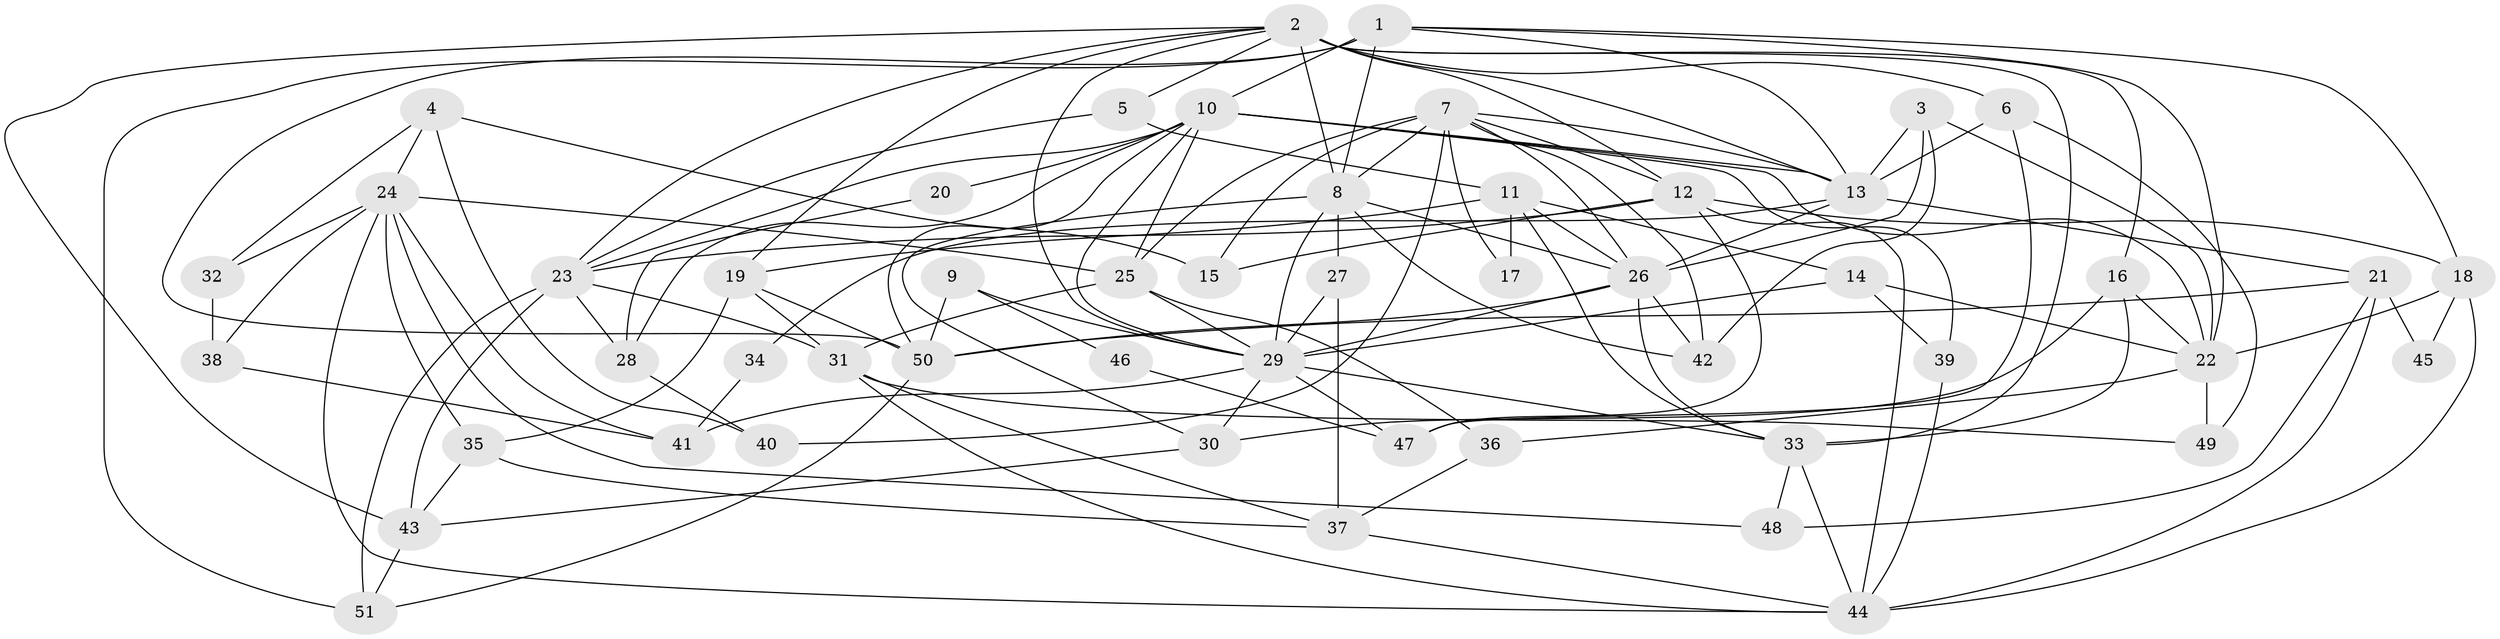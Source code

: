 // original degree distribution, {2: 0.10891089108910891, 5: 0.1782178217821782, 4: 0.4158415841584158, 3: 0.2079207920792079, 6: 0.039603960396039604, 7: 0.0297029702970297, 8: 0.019801980198019802}
// Generated by graph-tools (version 1.1) at 2025/36/03/09/25 02:36:17]
// undirected, 51 vertices, 131 edges
graph export_dot {
graph [start="1"]
  node [color=gray90,style=filled];
  1;
  2;
  3;
  4;
  5;
  6;
  7;
  8;
  9;
  10;
  11;
  12;
  13;
  14;
  15;
  16;
  17;
  18;
  19;
  20;
  21;
  22;
  23;
  24;
  25;
  26;
  27;
  28;
  29;
  30;
  31;
  32;
  33;
  34;
  35;
  36;
  37;
  38;
  39;
  40;
  41;
  42;
  43;
  44;
  45;
  46;
  47;
  48;
  49;
  50;
  51;
  1 -- 8 [weight=1.0];
  1 -- 10 [weight=1.0];
  1 -- 13 [weight=1.0];
  1 -- 18 [weight=1.0];
  1 -- 22 [weight=1.0];
  1 -- 50 [weight=1.0];
  1 -- 51 [weight=1.0];
  2 -- 5 [weight=1.0];
  2 -- 6 [weight=1.0];
  2 -- 8 [weight=1.0];
  2 -- 12 [weight=1.0];
  2 -- 13 [weight=1.0];
  2 -- 16 [weight=1.0];
  2 -- 19 [weight=1.0];
  2 -- 23 [weight=1.0];
  2 -- 29 [weight=2.0];
  2 -- 33 [weight=2.0];
  2 -- 43 [weight=1.0];
  3 -- 13 [weight=1.0];
  3 -- 22 [weight=1.0];
  3 -- 26 [weight=1.0];
  3 -- 42 [weight=1.0];
  4 -- 15 [weight=1.0];
  4 -- 24 [weight=1.0];
  4 -- 32 [weight=1.0];
  4 -- 40 [weight=1.0];
  5 -- 11 [weight=1.0];
  5 -- 23 [weight=1.0];
  6 -- 13 [weight=1.0];
  6 -- 47 [weight=1.0];
  6 -- 49 [weight=1.0];
  7 -- 8 [weight=1.0];
  7 -- 12 [weight=1.0];
  7 -- 13 [weight=1.0];
  7 -- 15 [weight=1.0];
  7 -- 17 [weight=1.0];
  7 -- 25 [weight=1.0];
  7 -- 26 [weight=1.0];
  7 -- 40 [weight=1.0];
  7 -- 42 [weight=1.0];
  8 -- 26 [weight=1.0];
  8 -- 27 [weight=1.0];
  8 -- 29 [weight=3.0];
  8 -- 30 [weight=1.0];
  8 -- 42 [weight=1.0];
  9 -- 29 [weight=1.0];
  9 -- 46 [weight=1.0];
  9 -- 50 [weight=1.0];
  10 -- 13 [weight=2.0];
  10 -- 20 [weight=1.0];
  10 -- 22 [weight=1.0];
  10 -- 23 [weight=1.0];
  10 -- 25 [weight=1.0];
  10 -- 28 [weight=1.0];
  10 -- 29 [weight=1.0];
  10 -- 39 [weight=1.0];
  10 -- 50 [weight=1.0];
  11 -- 14 [weight=1.0];
  11 -- 17 [weight=1.0];
  11 -- 19 [weight=1.0];
  11 -- 26 [weight=1.0];
  11 -- 33 [weight=1.0];
  12 -- 15 [weight=1.0];
  12 -- 18 [weight=3.0];
  12 -- 23 [weight=1.0];
  12 -- 44 [weight=1.0];
  12 -- 47 [weight=1.0];
  13 -- 21 [weight=1.0];
  13 -- 26 [weight=1.0];
  13 -- 34 [weight=1.0];
  14 -- 22 [weight=1.0];
  14 -- 29 [weight=1.0];
  14 -- 39 [weight=1.0];
  16 -- 22 [weight=4.0];
  16 -- 30 [weight=1.0];
  16 -- 33 [weight=3.0];
  18 -- 22 [weight=1.0];
  18 -- 44 [weight=1.0];
  18 -- 45 [weight=1.0];
  19 -- 31 [weight=1.0];
  19 -- 35 [weight=1.0];
  19 -- 50 [weight=1.0];
  20 -- 28 [weight=1.0];
  21 -- 44 [weight=1.0];
  21 -- 45 [weight=1.0];
  21 -- 48 [weight=1.0];
  21 -- 50 [weight=1.0];
  22 -- 36 [weight=1.0];
  22 -- 49 [weight=2.0];
  23 -- 28 [weight=1.0];
  23 -- 31 [weight=1.0];
  23 -- 43 [weight=1.0];
  23 -- 51 [weight=1.0];
  24 -- 25 [weight=1.0];
  24 -- 32 [weight=1.0];
  24 -- 35 [weight=1.0];
  24 -- 38 [weight=1.0];
  24 -- 41 [weight=1.0];
  24 -- 44 [weight=1.0];
  24 -- 48 [weight=1.0];
  25 -- 29 [weight=2.0];
  25 -- 31 [weight=1.0];
  25 -- 36 [weight=1.0];
  26 -- 29 [weight=1.0];
  26 -- 33 [weight=1.0];
  26 -- 42 [weight=1.0];
  26 -- 50 [weight=2.0];
  27 -- 29 [weight=1.0];
  27 -- 37 [weight=1.0];
  28 -- 40 [weight=1.0];
  29 -- 30 [weight=1.0];
  29 -- 33 [weight=3.0];
  29 -- 41 [weight=2.0];
  29 -- 47 [weight=1.0];
  30 -- 43 [weight=1.0];
  31 -- 37 [weight=1.0];
  31 -- 44 [weight=1.0];
  31 -- 49 [weight=1.0];
  32 -- 38 [weight=1.0];
  33 -- 44 [weight=1.0];
  33 -- 48 [weight=1.0];
  34 -- 41 [weight=1.0];
  35 -- 37 [weight=1.0];
  35 -- 43 [weight=1.0];
  36 -- 37 [weight=1.0];
  37 -- 44 [weight=1.0];
  38 -- 41 [weight=1.0];
  39 -- 44 [weight=1.0];
  43 -- 51 [weight=1.0];
  46 -- 47 [weight=1.0];
  50 -- 51 [weight=1.0];
}
